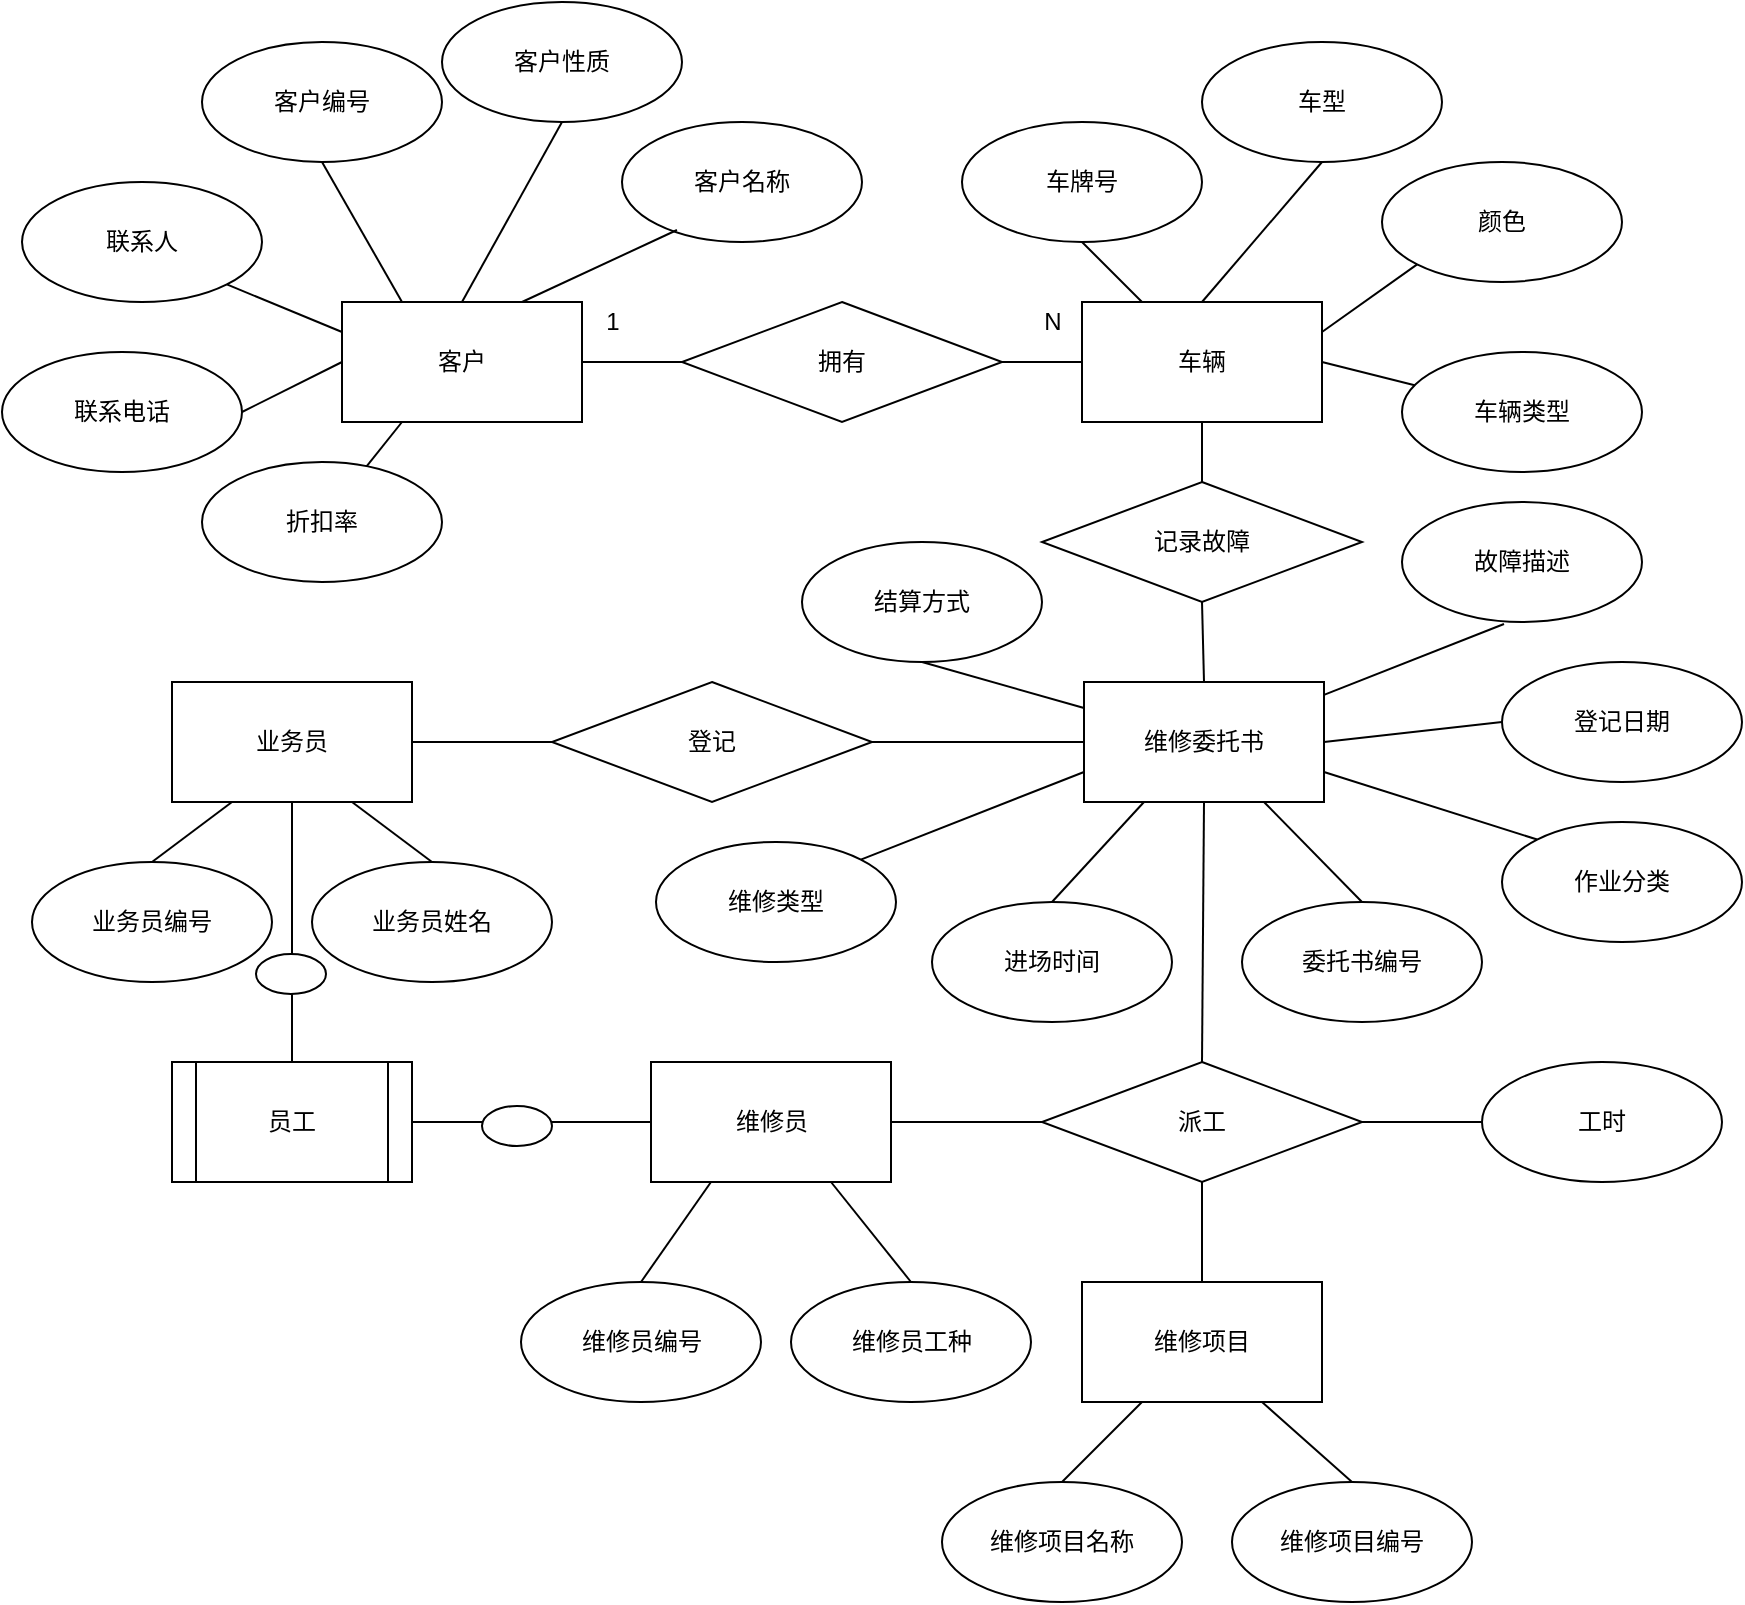 <mxfile version="20.8.21" type="github">
  <diagram name="第 1 页" id="WxSv7Wdgfs0s2A3cF_E7">
    <mxGraphModel dx="2418" dy="717" grid="1" gridSize="10" guides="1" tooltips="1" connect="1" arrows="1" fold="1" page="1" pageScale="1" pageWidth="827" pageHeight="1169" math="0" shadow="0">
      <root>
        <mxCell id="0" />
        <mxCell id="1" parent="0" />
        <mxCell id="MnqtKAYkTdyWeq9LPCDd-1" value="&lt;div&gt;客户&lt;/div&gt;" style="rounded=0;whiteSpace=wrap;html=1;" vertex="1" parent="1">
          <mxGeometry x="110" y="230" width="120" height="60" as="geometry" />
        </mxCell>
        <mxCell id="MnqtKAYkTdyWeq9LPCDd-2" value="业务员" style="rounded=0;whiteSpace=wrap;html=1;" vertex="1" parent="1">
          <mxGeometry x="25" y="420" width="120" height="60" as="geometry" />
        </mxCell>
        <mxCell id="MnqtKAYkTdyWeq9LPCDd-3" value="&lt;div&gt;车辆&lt;/div&gt;" style="rounded=0;whiteSpace=wrap;html=1;" vertex="1" parent="1">
          <mxGeometry x="480" y="230" width="120" height="60" as="geometry" />
        </mxCell>
        <mxCell id="MnqtKAYkTdyWeq9LPCDd-5" value="拥有" style="rhombus;whiteSpace=wrap;html=1;" vertex="1" parent="1">
          <mxGeometry x="280" y="230" width="160" height="60" as="geometry" />
        </mxCell>
        <mxCell id="MnqtKAYkTdyWeq9LPCDd-7" value="" style="endArrow=none;html=1;rounded=0;" edge="1" parent="1" target="MnqtKAYkTdyWeq9LPCDd-1">
          <mxGeometry width="50" height="50" relative="1" as="geometry">
            <mxPoint x="280" y="260" as="sourcePoint" />
            <mxPoint x="360" y="210" as="targetPoint" />
          </mxGeometry>
        </mxCell>
        <mxCell id="MnqtKAYkTdyWeq9LPCDd-8" value="" style="endArrow=none;html=1;rounded=0;exitX=1;exitY=0.5;exitDx=0;exitDy=0;entryX=0;entryY=0.5;entryDx=0;entryDy=0;" edge="1" parent="1" source="MnqtKAYkTdyWeq9LPCDd-5" target="MnqtKAYkTdyWeq9LPCDd-3">
          <mxGeometry width="50" height="50" relative="1" as="geometry">
            <mxPoint x="470" y="260" as="sourcePoint" />
            <mxPoint x="520" y="210" as="targetPoint" />
          </mxGeometry>
        </mxCell>
        <mxCell id="MnqtKAYkTdyWeq9LPCDd-10" value="N" style="text;html=1;align=center;verticalAlign=middle;resizable=0;points=[];autosize=1;strokeColor=none;fillColor=none;" vertex="1" parent="1">
          <mxGeometry x="450" y="225" width="30" height="30" as="geometry" />
        </mxCell>
        <mxCell id="MnqtKAYkTdyWeq9LPCDd-11" value="客户编号" style="ellipse;whiteSpace=wrap;html=1;" vertex="1" parent="1">
          <mxGeometry x="40" y="100" width="120" height="60" as="geometry" />
        </mxCell>
        <mxCell id="MnqtKAYkTdyWeq9LPCDd-12" value="客户名称" style="ellipse;whiteSpace=wrap;html=1;" vertex="1" parent="1">
          <mxGeometry x="250" y="140" width="120" height="60" as="geometry" />
        </mxCell>
        <mxCell id="MnqtKAYkTdyWeq9LPCDd-14" value="&lt;div&gt;客户性质&lt;/div&gt;" style="ellipse;whiteSpace=wrap;html=1;" vertex="1" parent="1">
          <mxGeometry x="160" y="80" width="120" height="60" as="geometry" />
        </mxCell>
        <mxCell id="MnqtKAYkTdyWeq9LPCDd-15" value="折扣率" style="ellipse;whiteSpace=wrap;html=1;" vertex="1" parent="1">
          <mxGeometry x="40" y="310" width="120" height="60" as="geometry" />
        </mxCell>
        <mxCell id="MnqtKAYkTdyWeq9LPCDd-17" value="联系人" style="ellipse;whiteSpace=wrap;html=1;" vertex="1" parent="1">
          <mxGeometry x="-50" y="170" width="120" height="60" as="geometry" />
        </mxCell>
        <mxCell id="MnqtKAYkTdyWeq9LPCDd-18" value="联系电话" style="ellipse;whiteSpace=wrap;html=1;" vertex="1" parent="1">
          <mxGeometry x="-60" y="255" width="120" height="60" as="geometry" />
        </mxCell>
        <mxCell id="MnqtKAYkTdyWeq9LPCDd-19" value="车牌号" style="ellipse;whiteSpace=wrap;html=1;" vertex="1" parent="1">
          <mxGeometry x="420" y="140" width="120" height="60" as="geometry" />
        </mxCell>
        <mxCell id="MnqtKAYkTdyWeq9LPCDd-21" value="颜色" style="ellipse;whiteSpace=wrap;html=1;" vertex="1" parent="1">
          <mxGeometry x="630" y="160" width="120" height="60" as="geometry" />
        </mxCell>
        <mxCell id="MnqtKAYkTdyWeq9LPCDd-22" value="车型" style="ellipse;whiteSpace=wrap;html=1;" vertex="1" parent="1">
          <mxGeometry x="540" y="100" width="120" height="60" as="geometry" />
        </mxCell>
        <mxCell id="MnqtKAYkTdyWeq9LPCDd-23" value="车辆类型" style="ellipse;whiteSpace=wrap;html=1;" vertex="1" parent="1">
          <mxGeometry x="640" y="255" width="120" height="60" as="geometry" />
        </mxCell>
        <mxCell id="MnqtKAYkTdyWeq9LPCDd-25" value="业务员编号" style="ellipse;whiteSpace=wrap;html=1;" vertex="1" parent="1">
          <mxGeometry x="-45" y="510" width="120" height="60" as="geometry" />
        </mxCell>
        <mxCell id="MnqtKAYkTdyWeq9LPCDd-26" value="业务员姓名" style="ellipse;whiteSpace=wrap;html=1;" vertex="1" parent="1">
          <mxGeometry x="95" y="510" width="120" height="60" as="geometry" />
        </mxCell>
        <mxCell id="MnqtKAYkTdyWeq9LPCDd-27" value="维修员" style="whiteSpace=wrap;html=1;" vertex="1" parent="1">
          <mxGeometry x="264.5" y="610" width="120" height="60" as="geometry" />
        </mxCell>
        <mxCell id="MnqtKAYkTdyWeq9LPCDd-28" value="维修员编号" style="ellipse;whiteSpace=wrap;html=1;" vertex="1" parent="1">
          <mxGeometry x="199.5" y="720" width="120" height="60" as="geometry" />
        </mxCell>
        <mxCell id="MnqtKAYkTdyWeq9LPCDd-29" value="维修员工种" style="ellipse;whiteSpace=wrap;html=1;" vertex="1" parent="1">
          <mxGeometry x="334.5" y="720" width="120" height="60" as="geometry" />
        </mxCell>
        <mxCell id="MnqtKAYkTdyWeq9LPCDd-30" value="维修项目" style="whiteSpace=wrap;html=1;" vertex="1" parent="1">
          <mxGeometry x="480" y="720" width="120" height="60" as="geometry" />
        </mxCell>
        <mxCell id="MnqtKAYkTdyWeq9LPCDd-32" value="维修项目名称" style="ellipse;whiteSpace=wrap;html=1;" vertex="1" parent="1">
          <mxGeometry x="410" y="820" width="120" height="60" as="geometry" />
        </mxCell>
        <mxCell id="MnqtKAYkTdyWeq9LPCDd-34" value="维修项目编号" style="ellipse;whiteSpace=wrap;html=1;" vertex="1" parent="1">
          <mxGeometry x="555" y="820" width="120" height="60" as="geometry" />
        </mxCell>
        <mxCell id="MnqtKAYkTdyWeq9LPCDd-35" value="维修委托书" style="whiteSpace=wrap;html=1;" vertex="1" parent="1">
          <mxGeometry x="481" y="420" width="120" height="60" as="geometry" />
        </mxCell>
        <mxCell id="MnqtKAYkTdyWeq9LPCDd-36" value="维修类型" style="ellipse;whiteSpace=wrap;html=1;" vertex="1" parent="1">
          <mxGeometry x="267" y="500" width="120" height="60" as="geometry" />
        </mxCell>
        <mxCell id="MnqtKAYkTdyWeq9LPCDd-37" value="作业分类" style="ellipse;whiteSpace=wrap;html=1;" vertex="1" parent="1">
          <mxGeometry x="690" y="490" width="120" height="60" as="geometry" />
        </mxCell>
        <mxCell id="MnqtKAYkTdyWeq9LPCDd-38" value="结算方式" style="ellipse;whiteSpace=wrap;html=1;" vertex="1" parent="1">
          <mxGeometry x="340" y="350" width="120" height="60" as="geometry" />
        </mxCell>
        <mxCell id="MnqtKAYkTdyWeq9LPCDd-39" value="故障描述" style="ellipse;whiteSpace=wrap;html=1;" vertex="1" parent="1">
          <mxGeometry x="640" y="330" width="120" height="60" as="geometry" />
        </mxCell>
        <mxCell id="MnqtKAYkTdyWeq9LPCDd-44" value="" style="endArrow=none;html=1;rounded=0;entryX=0.25;entryY=1;entryDx=0;entryDy=0;exitX=0.5;exitY=0;exitDx=0;exitDy=0;" edge="1" parent="1" source="MnqtKAYkTdyWeq9LPCDd-32" target="MnqtKAYkTdyWeq9LPCDd-30">
          <mxGeometry width="50" height="50" relative="1" as="geometry">
            <mxPoint x="580" y="720" as="sourcePoint" />
            <mxPoint x="630" y="670" as="targetPoint" />
          </mxGeometry>
        </mxCell>
        <mxCell id="MnqtKAYkTdyWeq9LPCDd-46" value="" style="endArrow=none;html=1;rounded=0;exitX=0.75;exitY=1;exitDx=0;exitDy=0;entryX=0.5;entryY=0;entryDx=0;entryDy=0;" edge="1" parent="1" source="MnqtKAYkTdyWeq9LPCDd-30" target="MnqtKAYkTdyWeq9LPCDd-34">
          <mxGeometry width="50" height="50" relative="1" as="geometry">
            <mxPoint x="580" y="720" as="sourcePoint" />
            <mxPoint x="630" y="670" as="targetPoint" />
          </mxGeometry>
        </mxCell>
        <mxCell id="MnqtKAYkTdyWeq9LPCDd-47" style="edgeStyle=none;rounded=0;orthogonalLoop=1;jettySize=auto;html=1;exitX=0.5;exitY=1;exitDx=0;exitDy=0;" edge="1" parent="1" source="MnqtKAYkTdyWeq9LPCDd-12" target="MnqtKAYkTdyWeq9LPCDd-12">
          <mxGeometry relative="1" as="geometry" />
        </mxCell>
        <mxCell id="MnqtKAYkTdyWeq9LPCDd-48" value="" style="endArrow=none;html=1;rounded=0;entryX=0.25;entryY=0;entryDx=0;entryDy=0;exitX=0.5;exitY=1;exitDx=0;exitDy=0;" edge="1" parent="1" source="MnqtKAYkTdyWeq9LPCDd-11" target="MnqtKAYkTdyWeq9LPCDd-1">
          <mxGeometry width="50" height="50" relative="1" as="geometry">
            <mxPoint x="270" y="310" as="sourcePoint" />
            <mxPoint x="320" y="260" as="targetPoint" />
          </mxGeometry>
        </mxCell>
        <mxCell id="MnqtKAYkTdyWeq9LPCDd-49" value="" style="endArrow=none;html=1;rounded=0;entryX=0.229;entryY=0.9;entryDx=0;entryDy=0;exitX=0.75;exitY=0;exitDx=0;exitDy=0;entryPerimeter=0;" edge="1" parent="1" source="MnqtKAYkTdyWeq9LPCDd-1" target="MnqtKAYkTdyWeq9LPCDd-12">
          <mxGeometry width="50" height="50" relative="1" as="geometry">
            <mxPoint x="270" y="310" as="sourcePoint" />
            <mxPoint x="320" y="260" as="targetPoint" />
          </mxGeometry>
        </mxCell>
        <mxCell id="MnqtKAYkTdyWeq9LPCDd-50" value="" style="endArrow=none;html=1;rounded=0;exitX=1;exitY=0.5;exitDx=0;exitDy=0;entryX=0;entryY=0.5;entryDx=0;entryDy=0;" edge="1" parent="1" source="MnqtKAYkTdyWeq9LPCDd-18" target="MnqtKAYkTdyWeq9LPCDd-1">
          <mxGeometry width="50" height="50" relative="1" as="geometry">
            <mxPoint x="140" y="320" as="sourcePoint" />
            <mxPoint x="190" y="270" as="targetPoint" />
          </mxGeometry>
        </mxCell>
        <mxCell id="MnqtKAYkTdyWeq9LPCDd-51" value="" style="endArrow=none;html=1;rounded=0;exitX=1;exitY=1;exitDx=0;exitDy=0;entryX=0;entryY=0.25;entryDx=0;entryDy=0;" edge="1" parent="1" source="MnqtKAYkTdyWeq9LPCDd-17" target="MnqtKAYkTdyWeq9LPCDd-1">
          <mxGeometry width="50" height="50" relative="1" as="geometry">
            <mxPoint x="140" y="320" as="sourcePoint" />
            <mxPoint x="190" y="270" as="targetPoint" />
          </mxGeometry>
        </mxCell>
        <mxCell id="MnqtKAYkTdyWeq9LPCDd-52" value="" style="endArrow=none;html=1;rounded=0;entryX=0.5;entryY=1;entryDx=0;entryDy=0;exitX=0.5;exitY=0;exitDx=0;exitDy=0;" edge="1" parent="1" source="MnqtKAYkTdyWeq9LPCDd-1" target="MnqtKAYkTdyWeq9LPCDd-14">
          <mxGeometry width="50" height="50" relative="1" as="geometry">
            <mxPoint x="190" y="320" as="sourcePoint" />
            <mxPoint x="240" y="270" as="targetPoint" />
          </mxGeometry>
        </mxCell>
        <mxCell id="MnqtKAYkTdyWeq9LPCDd-54" value="" style="endArrow=none;html=1;rounded=0;exitX=0.25;exitY=1;exitDx=0;exitDy=0;startArrow=none;" edge="1" parent="1" source="MnqtKAYkTdyWeq9LPCDd-1" target="MnqtKAYkTdyWeq9LPCDd-15">
          <mxGeometry width="50" height="50" relative="1" as="geometry">
            <mxPoint x="290" y="330" as="sourcePoint" />
            <mxPoint x="240" y="270" as="targetPoint" />
          </mxGeometry>
        </mxCell>
        <mxCell id="MnqtKAYkTdyWeq9LPCDd-55" value="" style="endArrow=none;html=1;rounded=0;entryX=0;entryY=1;entryDx=0;entryDy=0;exitX=1;exitY=0.25;exitDx=0;exitDy=0;" edge="1" parent="1" source="MnqtKAYkTdyWeq9LPCDd-1" target="MnqtKAYkTdyWeq9LPCDd-9">
          <mxGeometry width="50" height="50" relative="1" as="geometry">
            <mxPoint x="230" y="245" as="sourcePoint" />
            <mxPoint x="312" y="181" as="targetPoint" />
          </mxGeometry>
        </mxCell>
        <mxCell id="MnqtKAYkTdyWeq9LPCDd-9" value="1" style="text;html=1;align=center;verticalAlign=middle;resizable=0;points=[];autosize=1;strokeColor=none;fillColor=none;" vertex="1" parent="1">
          <mxGeometry x="230" y="225" width="30" height="30" as="geometry" />
        </mxCell>
        <mxCell id="MnqtKAYkTdyWeq9LPCDd-56" value="" style="endArrow=none;html=1;rounded=0;entryX=0.5;entryY=1;entryDx=0;entryDy=0;exitX=0.25;exitY=0;exitDx=0;exitDy=0;" edge="1" parent="1" source="MnqtKAYkTdyWeq9LPCDd-3" target="MnqtKAYkTdyWeq9LPCDd-19">
          <mxGeometry width="50" height="50" relative="1" as="geometry">
            <mxPoint x="270" y="350" as="sourcePoint" />
            <mxPoint x="320" y="300" as="targetPoint" />
          </mxGeometry>
        </mxCell>
        <mxCell id="MnqtKAYkTdyWeq9LPCDd-57" value="" style="endArrow=none;html=1;rounded=0;entryX=0.5;entryY=1;entryDx=0;entryDy=0;exitX=0.5;exitY=0;exitDx=0;exitDy=0;" edge="1" parent="1" source="MnqtKAYkTdyWeq9LPCDd-3" target="MnqtKAYkTdyWeq9LPCDd-22">
          <mxGeometry width="50" height="50" relative="1" as="geometry">
            <mxPoint x="270" y="350" as="sourcePoint" />
            <mxPoint x="320" y="300" as="targetPoint" />
          </mxGeometry>
        </mxCell>
        <mxCell id="MnqtKAYkTdyWeq9LPCDd-58" value="" style="endArrow=none;html=1;rounded=0;entryX=0;entryY=1;entryDx=0;entryDy=0;exitX=1;exitY=0.25;exitDx=0;exitDy=0;" edge="1" parent="1" source="MnqtKAYkTdyWeq9LPCDd-3" target="MnqtKAYkTdyWeq9LPCDd-21">
          <mxGeometry width="50" height="50" relative="1" as="geometry">
            <mxPoint x="270" y="350" as="sourcePoint" />
            <mxPoint x="320" y="300" as="targetPoint" />
          </mxGeometry>
        </mxCell>
        <mxCell id="MnqtKAYkTdyWeq9LPCDd-59" value="" style="endArrow=none;html=1;rounded=0;exitX=1;exitY=0.5;exitDx=0;exitDy=0;" edge="1" parent="1" source="MnqtKAYkTdyWeq9LPCDd-3" target="MnqtKAYkTdyWeq9LPCDd-23">
          <mxGeometry width="50" height="50" relative="1" as="geometry">
            <mxPoint x="270" y="350" as="sourcePoint" />
            <mxPoint x="320" y="300" as="targetPoint" />
          </mxGeometry>
        </mxCell>
        <mxCell id="MnqtKAYkTdyWeq9LPCDd-60" value="" style="endArrow=none;html=1;rounded=0;entryX=0.25;entryY=1;entryDx=0;entryDy=0;exitX=0.5;exitY=0;exitDx=0;exitDy=0;" edge="1" parent="1" source="MnqtKAYkTdyWeq9LPCDd-28" target="MnqtKAYkTdyWeq9LPCDd-27">
          <mxGeometry width="50" height="50" relative="1" as="geometry">
            <mxPoint x="-25.5" y="1010" as="sourcePoint" />
            <mxPoint x="24.5" y="960" as="targetPoint" />
          </mxGeometry>
        </mxCell>
        <mxCell id="MnqtKAYkTdyWeq9LPCDd-61" value="" style="endArrow=none;html=1;rounded=0;entryX=0.75;entryY=1;entryDx=0;entryDy=0;exitX=0.5;exitY=0;exitDx=0;exitDy=0;" edge="1" parent="1" source="MnqtKAYkTdyWeq9LPCDd-29" target="MnqtKAYkTdyWeq9LPCDd-27">
          <mxGeometry width="50" height="50" relative="1" as="geometry">
            <mxPoint x="-25.5" y="1010" as="sourcePoint" />
            <mxPoint x="24.5" y="960" as="targetPoint" />
          </mxGeometry>
        </mxCell>
        <mxCell id="MnqtKAYkTdyWeq9LPCDd-62" value="" style="endArrow=none;html=1;rounded=0;exitX=0.5;exitY=0;exitDx=0;exitDy=0;entryX=0.25;entryY=1;entryDx=0;entryDy=0;" edge="1" parent="1" source="MnqtKAYkTdyWeq9LPCDd-25" target="MnqtKAYkTdyWeq9LPCDd-2">
          <mxGeometry width="50" height="50" relative="1" as="geometry">
            <mxPoint x="-155" y="610" as="sourcePoint" />
            <mxPoint x="-125" y="600" as="targetPoint" />
          </mxGeometry>
        </mxCell>
        <mxCell id="MnqtKAYkTdyWeq9LPCDd-63" value="" style="endArrow=none;html=1;rounded=0;entryX=0.75;entryY=1;entryDx=0;entryDy=0;exitX=0.5;exitY=0;exitDx=0;exitDy=0;" edge="1" parent="1" source="MnqtKAYkTdyWeq9LPCDd-26" target="MnqtKAYkTdyWeq9LPCDd-2">
          <mxGeometry width="50" height="50" relative="1" as="geometry">
            <mxPoint x="-315" y="670" as="sourcePoint" />
            <mxPoint x="-265" y="620" as="targetPoint" />
          </mxGeometry>
        </mxCell>
        <mxCell id="MnqtKAYkTdyWeq9LPCDd-64" value="" style="endArrow=none;html=1;rounded=0;exitX=0;exitY=0;exitDx=0;exitDy=0;entryX=1;entryY=0.75;entryDx=0;entryDy=0;" edge="1" parent="1" source="MnqtKAYkTdyWeq9LPCDd-37" target="MnqtKAYkTdyWeq9LPCDd-35">
          <mxGeometry width="50" height="50" relative="1" as="geometry">
            <mxPoint x="311" y="400" as="sourcePoint" />
            <mxPoint x="361" y="350" as="targetPoint" />
          </mxGeometry>
        </mxCell>
        <mxCell id="MnqtKAYkTdyWeq9LPCDd-65" value="" style="endArrow=none;html=1;rounded=0;exitX=0.425;exitY=1.017;exitDx=0;exitDy=0;exitPerimeter=0;" edge="1" parent="1" source="MnqtKAYkTdyWeq9LPCDd-39" target="MnqtKAYkTdyWeq9LPCDd-35">
          <mxGeometry width="50" height="50" relative="1" as="geometry">
            <mxPoint x="311" y="400" as="sourcePoint" />
            <mxPoint x="361" y="350" as="targetPoint" />
          </mxGeometry>
        </mxCell>
        <mxCell id="MnqtKAYkTdyWeq9LPCDd-66" value="" style="endArrow=none;html=1;rounded=0;exitX=0.5;exitY=1;exitDx=0;exitDy=0;" edge="1" parent="1" source="MnqtKAYkTdyWeq9LPCDd-38" target="MnqtKAYkTdyWeq9LPCDd-35">
          <mxGeometry width="50" height="50" relative="1" as="geometry">
            <mxPoint x="321" y="530" as="sourcePoint" />
            <mxPoint x="371" y="480" as="targetPoint" />
          </mxGeometry>
        </mxCell>
        <mxCell id="MnqtKAYkTdyWeq9LPCDd-67" value="" style="endArrow=none;html=1;rounded=0;exitX=1;exitY=0;exitDx=0;exitDy=0;entryX=0;entryY=0.75;entryDx=0;entryDy=0;" edge="1" parent="1" source="MnqtKAYkTdyWeq9LPCDd-36" target="MnqtKAYkTdyWeq9LPCDd-35">
          <mxGeometry width="50" height="50" relative="1" as="geometry">
            <mxPoint x="321" y="530" as="sourcePoint" />
            <mxPoint x="371" y="480" as="targetPoint" />
          </mxGeometry>
        </mxCell>
        <mxCell id="MnqtKAYkTdyWeq9LPCDd-68" value="派工" style="rhombus;whiteSpace=wrap;html=1;" vertex="1" parent="1">
          <mxGeometry x="460" y="610" width="160" height="60" as="geometry" />
        </mxCell>
        <mxCell id="MnqtKAYkTdyWeq9LPCDd-69" value="" style="endArrow=none;html=1;rounded=0;entryX=0;entryY=0.5;entryDx=0;entryDy=0;exitX=1;exitY=0.5;exitDx=0;exitDy=0;" edge="1" parent="1" source="MnqtKAYkTdyWeq9LPCDd-27" target="MnqtKAYkTdyWeq9LPCDd-68">
          <mxGeometry width="50" height="50" relative="1" as="geometry">
            <mxPoint x="-70" y="1320" as="sourcePoint" />
            <mxPoint x="40" y="640" as="targetPoint" />
          </mxGeometry>
        </mxCell>
        <mxCell id="MnqtKAYkTdyWeq9LPCDd-70" value="" style="endArrow=none;html=1;rounded=0;entryX=0.5;entryY=1;entryDx=0;entryDy=0;exitX=0.5;exitY=0;exitDx=0;exitDy=0;" edge="1" parent="1" source="MnqtKAYkTdyWeq9LPCDd-30" target="MnqtKAYkTdyWeq9LPCDd-68">
          <mxGeometry width="50" height="50" relative="1" as="geometry">
            <mxPoint x="360" y="1170" as="sourcePoint" />
            <mxPoint x="410" y="1120" as="targetPoint" />
          </mxGeometry>
        </mxCell>
        <mxCell id="MnqtKAYkTdyWeq9LPCDd-72" value="工时" style="ellipse;whiteSpace=wrap;html=1;" vertex="1" parent="1">
          <mxGeometry x="680" y="610" width="120" height="60" as="geometry" />
        </mxCell>
        <mxCell id="MnqtKAYkTdyWeq9LPCDd-74" value="" style="endArrow=none;html=1;rounded=0;exitX=1;exitY=0.5;exitDx=0;exitDy=0;entryX=0;entryY=0.5;entryDx=0;entryDy=0;" edge="1" parent="1" source="MnqtKAYkTdyWeq9LPCDd-68" target="MnqtKAYkTdyWeq9LPCDd-72">
          <mxGeometry width="50" height="50" relative="1" as="geometry">
            <mxPoint x="780" y="740" as="sourcePoint" />
            <mxPoint x="830" y="690" as="targetPoint" />
          </mxGeometry>
        </mxCell>
        <mxCell id="MnqtKAYkTdyWeq9LPCDd-75" value="登记" style="rhombus;whiteSpace=wrap;html=1;" vertex="1" parent="1">
          <mxGeometry x="215" y="420" width="160" height="60" as="geometry" />
        </mxCell>
        <mxCell id="MnqtKAYkTdyWeq9LPCDd-76" value="" style="endArrow=none;html=1;rounded=0;exitX=1;exitY=0.5;exitDx=0;exitDy=0;entryX=0;entryY=0.5;entryDx=0;entryDy=0;" edge="1" parent="1" source="MnqtKAYkTdyWeq9LPCDd-75" target="MnqtKAYkTdyWeq9LPCDd-35">
          <mxGeometry width="50" height="50" relative="1" as="geometry">
            <mxPoint x="321" y="640" as="sourcePoint" />
            <mxPoint x="311" y="430" as="targetPoint" />
          </mxGeometry>
        </mxCell>
        <mxCell id="MnqtKAYkTdyWeq9LPCDd-77" value="" style="endArrow=none;html=1;rounded=0;exitX=1;exitY=0.5;exitDx=0;exitDy=0;entryX=0;entryY=0.5;entryDx=0;entryDy=0;" edge="1" parent="1" source="MnqtKAYkTdyWeq9LPCDd-2" target="MnqtKAYkTdyWeq9LPCDd-75">
          <mxGeometry width="50" height="50" relative="1" as="geometry">
            <mxPoint x="-355" y="660" as="sourcePoint" />
            <mxPoint x="188" y="410" as="targetPoint" />
          </mxGeometry>
        </mxCell>
        <mxCell id="MnqtKAYkTdyWeq9LPCDd-78" value="进场时间" style="ellipse;whiteSpace=wrap;html=1;" vertex="1" parent="1">
          <mxGeometry x="405" y="530" width="120" height="60" as="geometry" />
        </mxCell>
        <mxCell id="MnqtKAYkTdyWeq9LPCDd-79" value="登记日期" style="ellipse;whiteSpace=wrap;html=1;" vertex="1" parent="1">
          <mxGeometry x="690" y="410" width="120" height="60" as="geometry" />
        </mxCell>
        <mxCell id="MnqtKAYkTdyWeq9LPCDd-81" value="" style="endArrow=none;html=1;rounded=0;exitX=0.5;exitY=0;exitDx=0;exitDy=0;entryX=0.25;entryY=1;entryDx=0;entryDy=0;" edge="1" parent="1" source="MnqtKAYkTdyWeq9LPCDd-78" target="MnqtKAYkTdyWeq9LPCDd-35">
          <mxGeometry width="50" height="50" relative="1" as="geometry">
            <mxPoint x="231" y="560" as="sourcePoint" />
            <mxPoint x="281" y="510" as="targetPoint" />
          </mxGeometry>
        </mxCell>
        <mxCell id="MnqtKAYkTdyWeq9LPCDd-82" value="" style="endArrow=none;html=1;rounded=0;exitX=0;exitY=0.5;exitDx=0;exitDy=0;entryX=1;entryY=0.5;entryDx=0;entryDy=0;" edge="1" parent="1" source="MnqtKAYkTdyWeq9LPCDd-79" target="MnqtKAYkTdyWeq9LPCDd-35">
          <mxGeometry width="50" height="50" relative="1" as="geometry">
            <mxPoint x="231" y="560" as="sourcePoint" />
            <mxPoint x="281" y="510" as="targetPoint" />
          </mxGeometry>
        </mxCell>
        <mxCell id="MnqtKAYkTdyWeq9LPCDd-87" value="员工" style="shape=process;whiteSpace=wrap;html=1;backgroundOutline=1;" vertex="1" parent="1">
          <mxGeometry x="25" y="610" width="120" height="60" as="geometry" />
        </mxCell>
        <mxCell id="MnqtKAYkTdyWeq9LPCDd-88" value="" style="endArrow=none;html=1;rounded=0;exitX=0.5;exitY=0;exitDx=0;exitDy=0;entryX=0.5;entryY=1;entryDx=0;entryDy=0;" edge="1" parent="1" source="MnqtKAYkTdyWeq9LPCDd-35" target="MnqtKAYkTdyWeq9LPCDd-95">
          <mxGeometry width="50" height="50" relative="1" as="geometry">
            <mxPoint x="-552" y="690" as="sourcePoint" />
            <mxPoint x="581" y="380" as="targetPoint" />
          </mxGeometry>
        </mxCell>
        <mxCell id="MnqtKAYkTdyWeq9LPCDd-90" value="" style="endArrow=none;html=1;rounded=0;entryX=0.5;entryY=1;entryDx=0;entryDy=0;exitX=0.5;exitY=0;exitDx=0;exitDy=0;" edge="1" parent="1" source="MnqtKAYkTdyWeq9LPCDd-68" target="MnqtKAYkTdyWeq9LPCDd-35">
          <mxGeometry width="50" height="50" relative="1" as="geometry">
            <mxPoint x="361" y="590" as="sourcePoint" />
            <mxPoint x="411" y="580" as="targetPoint" />
          </mxGeometry>
        </mxCell>
        <mxCell id="MnqtKAYkTdyWeq9LPCDd-95" value="记录故障" style="rhombus;whiteSpace=wrap;html=1;" vertex="1" parent="1">
          <mxGeometry x="460" y="320" width="160" height="60" as="geometry" />
        </mxCell>
        <mxCell id="MnqtKAYkTdyWeq9LPCDd-96" value="" style="endArrow=none;html=1;rounded=0;entryX=0.5;entryY=1;entryDx=0;entryDy=0;exitX=0.5;exitY=0;exitDx=0;exitDy=0;" edge="1" parent="1" source="MnqtKAYkTdyWeq9LPCDd-95" target="MnqtKAYkTdyWeq9LPCDd-3">
          <mxGeometry width="50" height="50" relative="1" as="geometry">
            <mxPoint x="330" y="530" as="sourcePoint" />
            <mxPoint x="380" y="480" as="targetPoint" />
          </mxGeometry>
        </mxCell>
        <mxCell id="MnqtKAYkTdyWeq9LPCDd-98" value="" style="endArrow=none;html=1;rounded=0;entryX=0.5;entryY=1;entryDx=0;entryDy=0;exitX=0.5;exitY=0;exitDx=0;exitDy=0;" edge="1" parent="1" source="MnqtKAYkTdyWeq9LPCDd-87" target="MnqtKAYkTdyWeq9LPCDd-2">
          <mxGeometry width="50" height="50" relative="1" as="geometry">
            <mxPoint x="520" y="560" as="sourcePoint" />
            <mxPoint x="570" y="510" as="targetPoint" />
          </mxGeometry>
        </mxCell>
        <mxCell id="MnqtKAYkTdyWeq9LPCDd-97" value="" style="ellipse;whiteSpace=wrap;html=1;" vertex="1" parent="1">
          <mxGeometry x="67" y="556" width="35" height="20" as="geometry" />
        </mxCell>
        <mxCell id="MnqtKAYkTdyWeq9LPCDd-99" value="" style="endArrow=none;html=1;rounded=0;entryX=0;entryY=0.5;entryDx=0;entryDy=0;exitX=1;exitY=0.5;exitDx=0;exitDy=0;" edge="1" parent="1" source="MnqtKAYkTdyWeq9LPCDd-87" target="MnqtKAYkTdyWeq9LPCDd-27">
          <mxGeometry width="50" height="50" relative="1" as="geometry">
            <mxPoint x="198" y="686" as="sourcePoint" />
            <mxPoint x="198" y="556" as="targetPoint" />
          </mxGeometry>
        </mxCell>
        <mxCell id="MnqtKAYkTdyWeq9LPCDd-100" value="" style="ellipse;whiteSpace=wrap;html=1;" vertex="1" parent="1">
          <mxGeometry x="180" y="632" width="35" height="20" as="geometry" />
        </mxCell>
        <mxCell id="MnqtKAYkTdyWeq9LPCDd-107" value="委托书编号" style="ellipse;whiteSpace=wrap;html=1;" vertex="1" parent="1">
          <mxGeometry x="560" y="530" width="120" height="60" as="geometry" />
        </mxCell>
        <mxCell id="MnqtKAYkTdyWeq9LPCDd-108" value="" style="endArrow=none;html=1;rounded=0;entryX=0.75;entryY=1;entryDx=0;entryDy=0;exitX=0.5;exitY=0;exitDx=0;exitDy=0;" edge="1" parent="1" source="MnqtKAYkTdyWeq9LPCDd-107" target="MnqtKAYkTdyWeq9LPCDd-35">
          <mxGeometry width="50" height="50" relative="1" as="geometry">
            <mxPoint x="500" y="480" as="sourcePoint" />
            <mxPoint x="550" y="430" as="targetPoint" />
          </mxGeometry>
        </mxCell>
      </root>
    </mxGraphModel>
  </diagram>
</mxfile>
